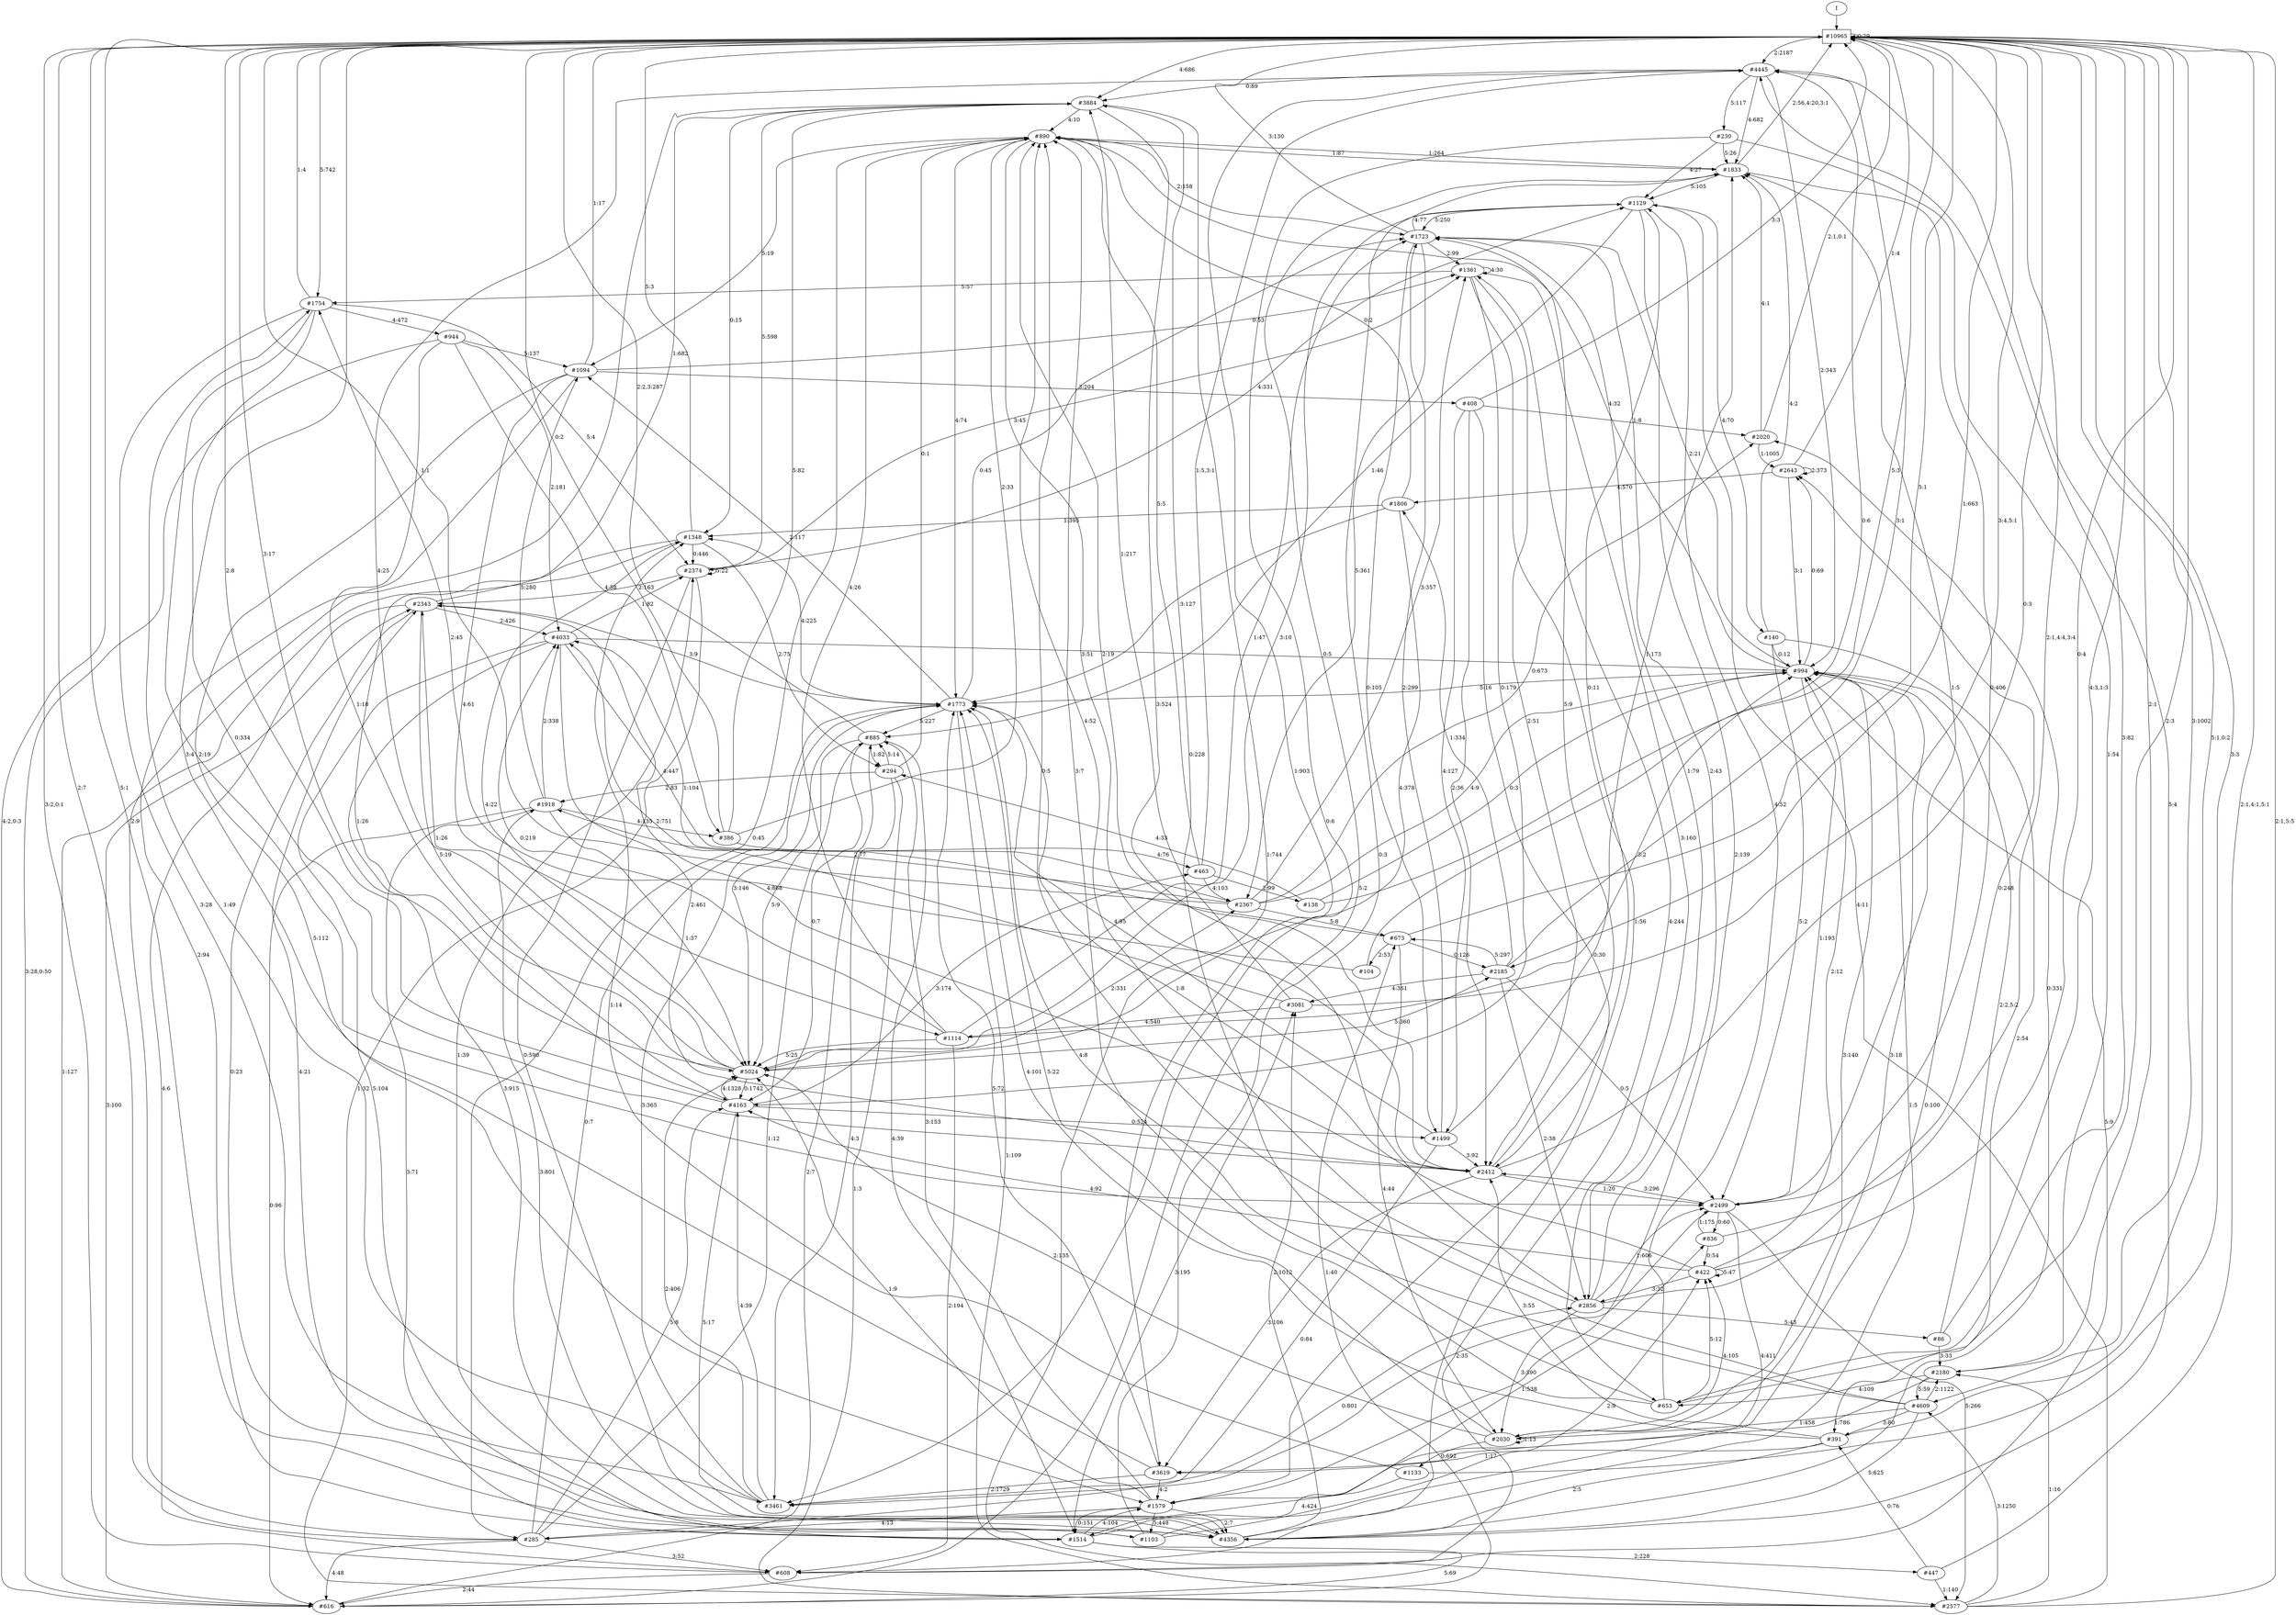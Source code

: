 // produced with flexfringe from git commitd1cf04ada0831d0605a3651971ef9a02091d8823
// dfasat/flexfringe -h=alergia -d=alergia_data -o=experiments/flexfringe_pautomac_study/flexfringe_data/exp26_n100_p0_01dfa -n=100 -p=0.01 /Users/nicholasrenninger/Google Drive/Grad School/specification learning/code/DPFA_DTS_product_experiment/dfasatInvestigations/experiments/flexfringe_pautomac_study/flexfringe_data/flexfringe_pautomac_study_train 
digraph DFA {
	0 [label="root" shape=box];
		I -> 0;
	0 [ label="#10965"  ];
		0 -> 0 [label="0:29"  ];
		0 -> 1 [label="2:2187"  ];
		0 -> 15 [label="5:742"  ];
		0 -> 23 [label="1:663"  ];
		0 -> 75 [label="3:1002"  ];
		0 -> 160 [label="4:686"  ];
	1 [ label="#4445"  ];
		1 -> 2 [label="2:343"  ];
		1 -> 11 [label="1:903"  ];
		1 -> 31 [label="4:682"  ];
		1 -> 160 [label="0:89"  ];
		1 -> 259 [label="5:117"  ];
		1 -> 518 [label="3:82"  ];
	2 [ label="#994"  ];
		2 -> 14 [label="0:69"  ];
		2 -> 42 [label="4:32"  ];
		2 -> 95 [label="1:193"  ];
		2 -> 291 [label="2:21"  ];
		2 -> 401 [label="3:140"  ];
		2 -> 465 [label="5:16"  ];
	31 [ label="#1833"  ];
		31 -> 0 [label="2:56,4:20,3:1"  ];
		31 -> 42 [label="1:264"  ];
		31 -> 95 [label="0:406"  ];
		31 -> 290 [label="5:105"  ];
	42 [ label="#890"  ];
		42 -> 16 [label="3:51"  ];
		42 -> 31 [label="1:87"  ];
		42 -> 172 [label="5:19"  ];
		42 -> 291 [label="2:158"  ];
		42 -> 465 [label="4:74"  ];
		42 -> 4981 [label="0:45"  ];
	95 [ label="#2499"  ];
		95 -> 12 [label="2:35"  ];
		95 -> 16 [label="3:296"  ];
		95 -> 31 [label="1:5"  ];
		95 -> 104 [label="4:411"  ];
		95 -> 161 [label="5:266"  ];
		95 -> 1037 [label="0:60"  ];
	104 [ label="#1579"  ];
		104 -> 87 [label="2:7"  ];
		104 -> 375 [label="1:9"  ];
		104 -> 791 [label="3:153"  ];
		104 -> 1036 [label="5:448"  ];
		104 -> 4981 [label="4:13"  ];
		104 -> 1370 [label="0:151"  ];
	1036 [ label="#1103"  ];
		1036 -> 0 [label="5:1"  ];
		1036 -> 31 [label="0:3"  ];
		1036 -> 1037 [label="1:538"  ];
		1036 -> 3369 [label="2:9"  ];
	1037 [ label="#836"  ];
		1037 -> 0 [label="2:1,4:4,3:4"  ];
		1037 -> 95 [label="1:175"  ];
		1037 -> 3369 [label="0:54"  ];
	11 [ label="#3619"  ];
		11 -> 0 [label="3:4"  ];
		11 -> 12 [label="2:1729"  ];
		11 -> 104 [label="4:2"  ];
		11 -> 465 [label="5:72"  ];
	12 [ label="#3461"  ];
		12 -> 13 [label="0:801"  ];
		12 -> 15 [label="1:49"  ];
		12 -> 375 [label="2:406"  ];
		12 -> 376 [label="4:39"  ];
		12 -> 465 [label="3:365"  ];
	375 [ label="#5024"  ];
		375 -> 0 [label="3:17"  ];
		375 -> 1 [label="4:25"  ];
		375 -> 17 [label="1:26"  ];
		375 -> 23 [label="5:360"  ];
		375 -> 376 [label="0:1742"  ];
		375 -> 638 [label="2:331"  ];
	376 [ label="#4163"  ];
		376 -> 0 [label="2:8"  ];
		376 -> 87 [label="5:17"  ];
		376 -> 375 [label="4:1328"  ];
		376 -> 427 [label="0:524"  ];
		376 -> 1339 [label="1:26"  ];
		376 -> 11499 [label="3:174"  ];
	11499 [ label="#463"  ];
		11499 -> 1 [label="1:5,3:1"  ];
		11499 -> 42 [label="5:5"  ];
		11499 -> 638 [label="4:103"  ];
		11499 -> 11500 [label="2:99"  ];
	11500 [ label="#138"  ];
		11500 -> 0 [label="5:3"  ];
		11500 -> 2 [label="0:3"  ];
		11500 -> 792 [label="4:33"  ];
	427 [ label="#1499"  ];
		427 -> 16 [label="3:92"  ];
		427 -> 31 [label="1:173"  ];
		427 -> 291 [label="2:299"  ];
		427 -> 465 [label="4:95"  ];
		427 -> 4981 [label="0:84"  ];
	4981 [ label="#285"  ];
		4981 -> 0 [label="2:7"  ];
		4981 -> 376 [label="5:8"  ];
		4981 -> 465 [label="0:7"  ];
		4981 -> 791 [label="1:12"  ];
		4981 -> 4238 [label="4:48"  ];
		4981 -> 1874 [label="3:52"  ];
	465 [ label="#1773"  ];
		465 -> 161 [label="1:109"  ];
		465 -> 172 [label="2:117"  ];
		465 -> 291 [label="0:45"  ];
		465 -> 375 [label="3:146"  ];
		465 -> 791 [label="5:227"  ];
		465 -> 1339 [label="4:225"  ];
	791 [ label="#885"  ];
		791 -> 0 [label="2:2,3:287"  ];
		791 -> 375 [label="5:9"  ];
		791 -> 376 [label="0:7"  ];
		791 -> 792 [label="1:82"  ];
		791 -> 1370 [label="4:39"  ];
	792 [ label="#294"  ];
		792 -> 12 [label="4:3"  ];
		792 -> 42 [label="0:1"  ];
		792 -> 88 [label="2:83"  ];
		792 -> 161 [label="1:3"  ];
		792 -> 791 [label="5:14"  ];
	13 [ label="#2856"  ];
		13 -> 14 [label="0:248"  ];
		13 -> 42 [label="4:52"  ];
		13 -> 95 [label="1:606"  ];
		13 -> 291 [label="2:43"  ];
		13 -> 401 [label="3:390"  ];
		13 -> 16467 [label="5:43"  ];
	16467 [ label="#86"  ];
		16467 -> 0 [label="4:3,1:3"  ];
		16467 -> 2 [label="2:2,5:2"  ];
		16467 -> 76 [label="3:33"  ];
	14 [ label="#2643"  ];
		14 -> 0 [label="1:4"  ];
		14 -> 2 [label="3:1"  ];
		14 -> 14 [label="2:373"  ];
		14 -> 864 [label="4:570"  ];
	518 [ label="#653"  ];
		518 -> 0 [label="2:3"  ];
		518 -> 42 [label="3:7"  ];
		518 -> 160 [label="0:228"  ];
		518 -> 290 [label="4:52"  ];
		518 -> 3369 [label="5:12"  ];
	259 [ label="#230"  ];
		259 -> 12 [label="0:6"  ];
		259 -> 31 [label="5:26"  ];
		259 -> 76 [label="1:54"  ];
		259 -> 290 [label="4:27"  ];
	160 [ label="#3884"  ];
		160 -> 13 [label="3:524"  ];
		160 -> 42 [label="4:10"  ];
		160 -> 161 [label="1:744"  ];
		160 -> 289 [label="5:598"  ];
		160 -> 4981 [label="2:9"  ];
		160 -> 1339 [label="0:15"  ];
	161 [ label="#2577"  ];
		161 -> 0 [label="2:1,5:5"  ];
		161 -> 75 [label="3:1250"  ];
		161 -> 76 [label="1:16"  ];
		161 -> 290 [label="4:11"  ];
	289 [ label="#2374"  ];
		289 -> 17 [label="2:163"  ];
		289 -> 87 [label="0:590"  ];
		289 -> 161 [label="1:32"  ];
		289 -> 289 [label="5:22"  ];
		289 -> 290 [label="4:331"  ];
		289 -> 824 [label="3:45"  ];
	290 [ label="#1129"  ];
		290 -> 16 [label="0:11"  ];
		290 -> 104 [label="2:139"  ];
		290 -> 291 [label="5:250"  ];
		290 -> 375 [label="3:10"  ];
		290 -> 791 [label="1:46"  ];
		290 -> 18923 [label="4:70"  ];
	18923 [ label="#140"  ];
		18923 -> 2 [label="0:12"  ];
		18923 -> 31 [label="4:2"  ];
		18923 -> 95 [label="5:2"  ];
		18923 -> 1748 [label="2:54"  ];
	291 [ label="#1723"  ];
		291 -> 0 [label="3:130"  ];
		291 -> 13 [label="1:79"  ];
		291 -> 290 [label="4:77"  ];
		291 -> 427 [label="0:105"  ];
		291 -> 638 [label="5:361"  ];
		291 -> 824 [label="2:99"  ];
	23 [ label="#2185"  ];
		23 -> 1 [label="3:1"  ];
		23 -> 13 [label="2:38"  ];
		23 -> 24 [label="5:297"  ];
		23 -> 95 [label="0:5"  ];
		23 -> 174 [label="4:361"  ];
		23 -> 864 [label="1:334"  ];
	174 [ label="#3081"  ];
		174 -> 0 [label="3:4,5:1"  ];
		174 -> 160 [label="1:217"  ];
		174 -> 179 [label="2:751"  ];
		174 -> 1440 [label="4:540"  ];
	1440 [ label="#1114"  ];
		1440 -> 2 [label="3:2"  ];
		1440 -> 42 [label="4:26"  ];
		1440 -> 179 [label="0:219"  ];
		1440 -> 291 [label="1:47"  ];
		1440 -> 375 [label="5:25"  ];
		1440 -> 1874 [label="2:194"  ];
	1874 [ label="#608"  ];
		1874 -> 0 [label="3:2,0:1"  ];
		1874 -> 2 [label="5:9"  ];
		1874 -> 824 [label="4:244"  ];
		1874 -> 4238 [label="2:44"  ];
	864 [ label="#1806"  ];
		864 -> 42 [label="0:2"  ];
		864 -> 375 [label="4:378"  ];
		864 -> 465 [label="3:127"  ];
		864 -> 1339 [label="1:395"  ];
	1339 [ label="#1348"  ];
		1339 -> 0 [label="5:3"  ];
		1339 -> 289 [label="0:446"  ];
		1339 -> 375 [label="4:22"  ];
		1339 -> 792 [label="2:75"  ];
		1339 -> 4238 [label="1:127"  ];
	4238 [ label="#616"  ];
		4238 -> 0 [label="4:2,0:3"  ];
		4238 -> 17 [label="3:100"  ];
		4238 -> 24 [label="1:40"  ];
		4238 -> 31 [label="5:2"  ];
		4238 -> 791 [label="2:7"  ];
	24 [ label="#673"  ];
		24 -> 0 [label="5:1"  ];
		24 -> 23 [label="0:126"  ];
		24 -> 179 [label="1:104"  ];
		24 -> 298 [label="2:53"  ];
		24 -> 401 [label="4:44"  ];
	298 [ label="#104"  ];
		298 -> 1 [label="0:6"  ];
		298 -> 15 [label="2:45"  ];
	75 [ label="#4609"  ];
		75 -> 42 [label="0:5"  ];
		75 -> 76 [label="2:1122"  ];
		75 -> 87 [label="5:625"  ];
		75 -> 401 [label="1:458"  ];
		75 -> 465 [label="4:8"  ];
		75 -> 1748 [label="3:80"  ];
	76 [ label="#2180"  ];
		76 -> 0 [label="2:1"  ];
		76 -> 11 [label="1:786"  ];
		76 -> 75 [label="5:59"  ];
		76 -> 518 [label="4:109"  ];
	401 [ label="#2030"  ];
		401 -> 2 [label="3:18"  ];
		401 -> 425 [label="0:692"  ];
		401 -> 375 [label="2:135"  ];
		401 -> 401 [label="1:13"  ];
		401 -> 465 [label="5:22"  ];
		401 -> 3369 [label="4:105"  ];
	3369 [ label="#422"  ];
		3369 -> 0 [label="0:4"  ];
		3369 -> 2 [label="2:12"  ];
		3369 -> 13 [label="3:32"  ];
		3369 -> 376 [label="4:92"  ];
		3369 -> 465 [label="1:8"  ];
		3369 -> 3369 [label="5:47"  ];
	425 [ label="#1133"  ];
		425 -> 0 [label="3:3"  ];
		425 -> 1339 [label="1:14"  ];
		425 -> 1370 [label="4:424"  ];
	1370 [ label="#1514"  ];
		1370 -> 2 [label="0:100"  ];
		1370 -> 104 [label="4:104"  ];
		1370 -> 174 [label="3:195"  ];
		1370 -> 289 [label="1:39"  ];
		1370 -> 4238 [label="5:69"  ];
		1370 -> 4711 [label="2:228"  ];
	4711 [ label="#447"  ];
		4711 -> 0 [label="2:1,4:1,5:1"  ];
		4711 -> 161 [label="1:140"  ];
		4711 -> 1748 [label="0:76"  ];
	1748 [ label="#391"  ];
		1748 -> 0 [label="5:1,0:2"  ];
		1748 -> 11 [label="1:17"  ];
		1748 -> 16 [label="3:55"  ];
		1748 -> 87 [label="2:5"  ];
		1748 -> 465 [label="4:101"  ];
	87 [ label="#4356"  ];
		87 -> 1 [label="5:4"  ];
		87 -> 2 [label="1:5"  ];
		87 -> 17 [label="4:21"  ];
		87 -> 88 [label="3:801"  ];
		87 -> 174 [label="2:1012"  ];
		87 -> 5484 [label="0:331"  ];
	88 [ label="#1918"  ];
		88 -> 172 [label="5:280"  ];
		88 -> 179 [label="2:338"  ];
		88 -> 375 [label="1:37"  ];
		88 -> 4238 [label="0:96"  ];
		88 -> 1370 [label="3:71"  ];
		88 -> 2736 [label="4:135"  ];
	2736 [ label="#386"  ];
		2736 -> 0 [label="0:2"  ];
		2736 -> 42 [label="2:33"  ];
		2736 -> 160 [label="5:82"  ];
		2736 -> 11499 [label="4:76"  ];
	5484 [ label="#2020"  ];
		5484 -> 0 [label="2:1,0:1"  ];
		5484 -> 14 [label="1:1005"  ];
		5484 -> 31 [label="4:1"  ];
	15 [ label="#1754"  ];
		15 -> 0 [label="1:4"  ];
		15 -> 12 [label="3:28"  ];
		15 -> 16 [label="0:334"  ];
		15 -> 95 [label="2:19"  ];
		15 -> 171 [label="4:472"  ];
		15 -> 289 [label="5:4"  ];
	171 [ label="#944"  ];
		171 -> 172 [label="5:137"  ];
		171 -> 179 [label="2:181"  ];
		171 -> 375 [label="1:18"  ];
		171 -> 4238 [label="3:28,0:50"  ];
		171 -> 2736 [label="4:58"  ];
	179 [ label="#4033"  ];
		179 -> 2 [label="0:5"  ];
		179 -> 16 [label="2:461"  ];
		179 -> 87 [label="3:915"  ];
		179 -> 289 [label="1:82"  ];
		179 -> 638 [label="4:447"  ];
		179 -> 1036 [label="5:104"  ];
	638 [ label="#2367"  ];
		638 -> 0 [label="1:1"  ];
		638 -> 2 [label="4:9"  ];
		638 -> 24 [label="5:8"  ];
		638 -> 88 [label="2:77"  ];
		638 -> 824 [label="3:357"  ];
		638 -> 5484 [label="0:673"  ];
	824 [ label="#1361"  ];
		824 -> 15 [label="5:57"  ];
		824 -> 16 [label="2:51"  ];
		824 -> 376 [label="0:179"  ];
		824 -> 518 [label="3:160"  ];
		824 -> 824 [label="4:30"  ];
		824 -> 1874 [label="1:56"  ];
	172 [ label="#1094"  ];
		172 -> 0 [label="1:17"  ];
		172 -> 104 [label="5:112"  ];
		172 -> 824 [label="0:53"  ];
		172 -> 952 [label="3:204"  ];
		172 -> 1370 [label="2:94"  ];
		172 -> 1440 [label="4:61"  ];
	952 [ label="#408"  ];
		952 -> 0 [label="3:3"  ];
		952 -> 16 [label="2:36"  ];
		952 -> 104 [label="0:30"  ];
		952 -> 427 [label="4:127"  ];
		952 -> 5484 [label="1:8"  ];
	16 [ label="#2412"  ];
		16 -> 0 [label="0:3"  ];
		16 -> 11 [label="3:106"  ];
		16 -> 17 [label="4:868"  ];
		16 -> 42 [label="2:19"  ];
		16 -> 95 [label="1:20"  ];
		16 -> 291 [label="5:9"  ];
	17 [ label="#2343"  ];
		17 -> 87 [label="0:23"  ];
		17 -> 160 [label="1:682"  ];
		17 -> 179 [label="2:426"  ];
		17 -> 376 [label="5:19"  ];
		17 -> 465 [label="3:9"  ];
		17 -> 1874 [label="4:6"  ];
}
